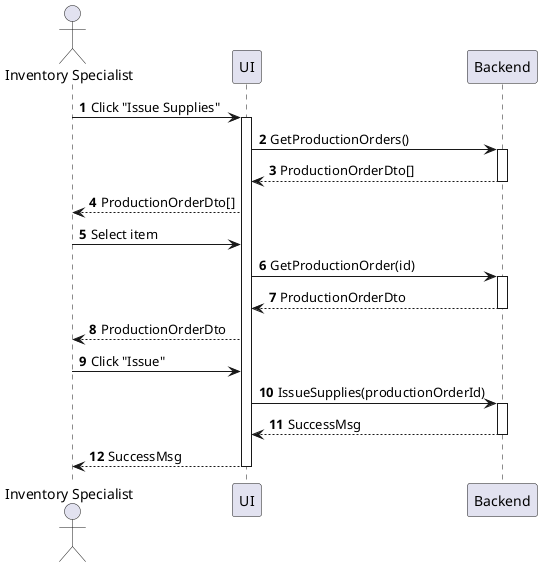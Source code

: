 @startuml inventory-supply-issue
autonumber

actor "Inventory Specialist" as a
participant UI as f
participant Backend as b

a -> f : Click "Issue Supplies"
activate f
f -> b : GetProductionOrders()
activate b
return ProductionOrderDto[]
f --> a : ProductionOrderDto[]
a -> f : Select item
f -> b : GetProductionOrder(id)
activate b
return ProductionOrderDto
f --> a : ProductionOrderDto
a -> f : Click "Issue"
f -> b : IssueSupplies(productionOrderId)
activate b
return SuccessMsg
return SuccessMsg
@enduml